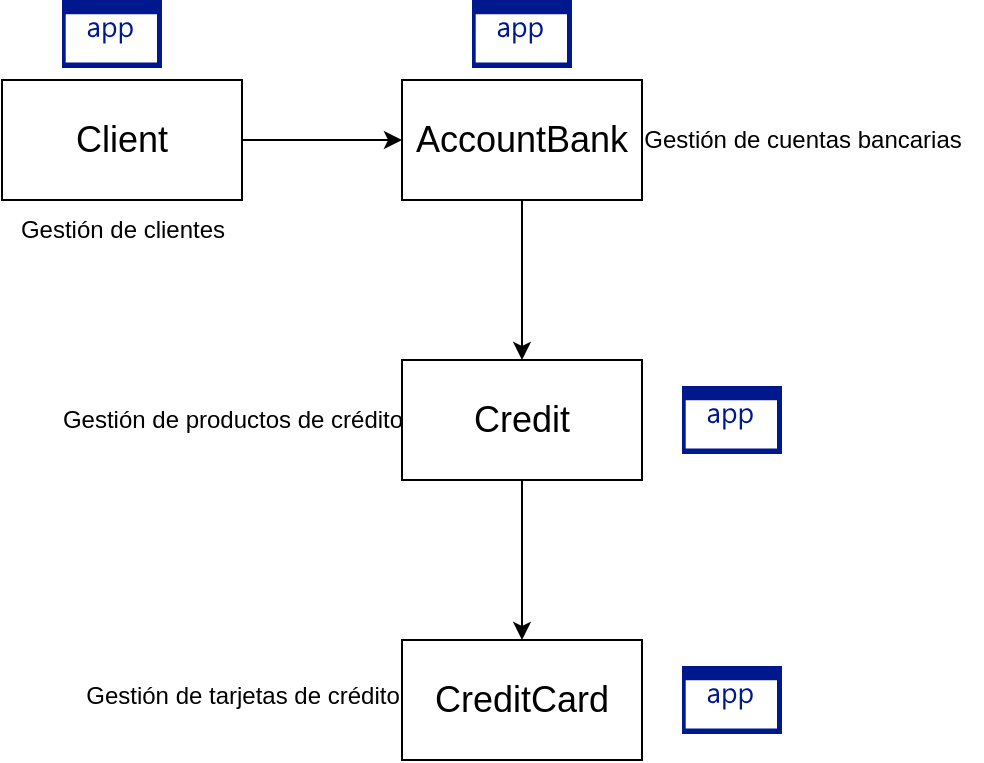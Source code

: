 <mxfile version="21.3.8" type="device">
  <diagram name="Página-1" id="Gio7KG2NXPK5Yx0mutEf">
    <mxGraphModel dx="1050" dy="497" grid="1" gridSize="10" guides="1" tooltips="1" connect="1" arrows="1" fold="1" page="1" pageScale="1" pageWidth="827" pageHeight="1169" math="0" shadow="0">
      <root>
        <mxCell id="0" />
        <mxCell id="1" parent="0" />
        <mxCell id="1FsUyw3Njqve6poEUlqJ-3" value="" style="edgeStyle=orthogonalEdgeStyle;rounded=0;orthogonalLoop=1;jettySize=auto;html=1;" edge="1" parent="1" source="1FsUyw3Njqve6poEUlqJ-1" target="1FsUyw3Njqve6poEUlqJ-2">
          <mxGeometry relative="1" as="geometry" />
        </mxCell>
        <mxCell id="1FsUyw3Njqve6poEUlqJ-1" value="&lt;font style=&quot;font-size: 18px;&quot;&gt;Client&lt;/font&gt;" style="rounded=0;whiteSpace=wrap;html=1;" vertex="1" parent="1">
          <mxGeometry x="150" y="120" width="120" height="60" as="geometry" />
        </mxCell>
        <mxCell id="1FsUyw3Njqve6poEUlqJ-5" value="" style="edgeStyle=orthogonalEdgeStyle;rounded=0;orthogonalLoop=1;jettySize=auto;html=1;" edge="1" parent="1" source="1FsUyw3Njqve6poEUlqJ-2" target="1FsUyw3Njqve6poEUlqJ-4">
          <mxGeometry relative="1" as="geometry" />
        </mxCell>
        <mxCell id="1FsUyw3Njqve6poEUlqJ-2" value="&lt;font style=&quot;font-size: 18px;&quot;&gt;AccountBank&lt;/font&gt;" style="whiteSpace=wrap;html=1;rounded=0;" vertex="1" parent="1">
          <mxGeometry x="350" y="120" width="120" height="60" as="geometry" />
        </mxCell>
        <mxCell id="1FsUyw3Njqve6poEUlqJ-7" value="" style="edgeStyle=orthogonalEdgeStyle;rounded=0;orthogonalLoop=1;jettySize=auto;html=1;" edge="1" parent="1" source="1FsUyw3Njqve6poEUlqJ-4" target="1FsUyw3Njqve6poEUlqJ-6">
          <mxGeometry relative="1" as="geometry" />
        </mxCell>
        <mxCell id="1FsUyw3Njqve6poEUlqJ-4" value="&lt;font style=&quot;font-size: 18px;&quot;&gt;Credit&lt;/font&gt;" style="whiteSpace=wrap;html=1;rounded=0;" vertex="1" parent="1">
          <mxGeometry x="350" y="260" width="120" height="60" as="geometry" />
        </mxCell>
        <mxCell id="1FsUyw3Njqve6poEUlqJ-6" value="&lt;font style=&quot;font-size: 18px;&quot;&gt;CreditCard&lt;/font&gt;" style="whiteSpace=wrap;html=1;rounded=0;" vertex="1" parent="1">
          <mxGeometry x="350" y="400" width="120" height="60" as="geometry" />
        </mxCell>
        <mxCell id="1FsUyw3Njqve6poEUlqJ-8" value="" style="sketch=0;aspect=fixed;pointerEvents=1;shadow=0;dashed=0;html=1;strokeColor=none;labelPosition=center;verticalLabelPosition=bottom;verticalAlign=top;align=center;fillColor=#00188D;shape=mxgraph.mscae.enterprise.application" vertex="1" parent="1">
          <mxGeometry x="180" y="80" width="50" height="34" as="geometry" />
        </mxCell>
        <mxCell id="1FsUyw3Njqve6poEUlqJ-9" value="" style="sketch=0;aspect=fixed;pointerEvents=1;shadow=0;dashed=0;html=1;strokeColor=none;labelPosition=center;verticalLabelPosition=bottom;verticalAlign=top;align=center;fillColor=#00188D;shape=mxgraph.mscae.enterprise.application" vertex="1" parent="1">
          <mxGeometry x="385" y="80" width="50" height="34" as="geometry" />
        </mxCell>
        <mxCell id="1FsUyw3Njqve6poEUlqJ-10" value="" style="sketch=0;aspect=fixed;pointerEvents=1;shadow=0;dashed=0;html=1;strokeColor=none;labelPosition=center;verticalLabelPosition=bottom;verticalAlign=top;align=center;fillColor=#00188D;shape=mxgraph.mscae.enterprise.application" vertex="1" parent="1">
          <mxGeometry x="490" y="273" width="50" height="34" as="geometry" />
        </mxCell>
        <mxCell id="1FsUyw3Njqve6poEUlqJ-11" value="" style="sketch=0;aspect=fixed;pointerEvents=1;shadow=0;dashed=0;html=1;strokeColor=none;labelPosition=center;verticalLabelPosition=bottom;verticalAlign=top;align=center;fillColor=#00188D;shape=mxgraph.mscae.enterprise.application" vertex="1" parent="1">
          <mxGeometry x="490" y="413" width="50" height="34" as="geometry" />
        </mxCell>
        <mxCell id="1FsUyw3Njqve6poEUlqJ-15" value="Gestión de clientes" style="text;html=1;align=center;verticalAlign=middle;resizable=0;points=[];autosize=1;strokeColor=none;fillColor=none;" vertex="1" parent="1">
          <mxGeometry x="150" y="180" width="120" height="30" as="geometry" />
        </mxCell>
        <mxCell id="1FsUyw3Njqve6poEUlqJ-16" value="Gestión de cuentas bancarias" style="text;html=1;align=center;verticalAlign=middle;resizable=0;points=[];autosize=1;strokeColor=none;fillColor=none;" vertex="1" parent="1">
          <mxGeometry x="460" y="135" width="180" height="30" as="geometry" />
        </mxCell>
        <mxCell id="1FsUyw3Njqve6poEUlqJ-17" value="Gestión de productos de crédito" style="text;html=1;align=center;verticalAlign=middle;resizable=0;points=[];autosize=1;strokeColor=none;fillColor=none;" vertex="1" parent="1">
          <mxGeometry x="170" y="275" width="190" height="30" as="geometry" />
        </mxCell>
        <mxCell id="1FsUyw3Njqve6poEUlqJ-18" value="Gestión de tarjetas de crédito" style="text;html=1;align=center;verticalAlign=middle;resizable=0;points=[];autosize=1;strokeColor=none;fillColor=none;" vertex="1" parent="1">
          <mxGeometry x="180" y="413" width="180" height="30" as="geometry" />
        </mxCell>
      </root>
    </mxGraphModel>
  </diagram>
</mxfile>
